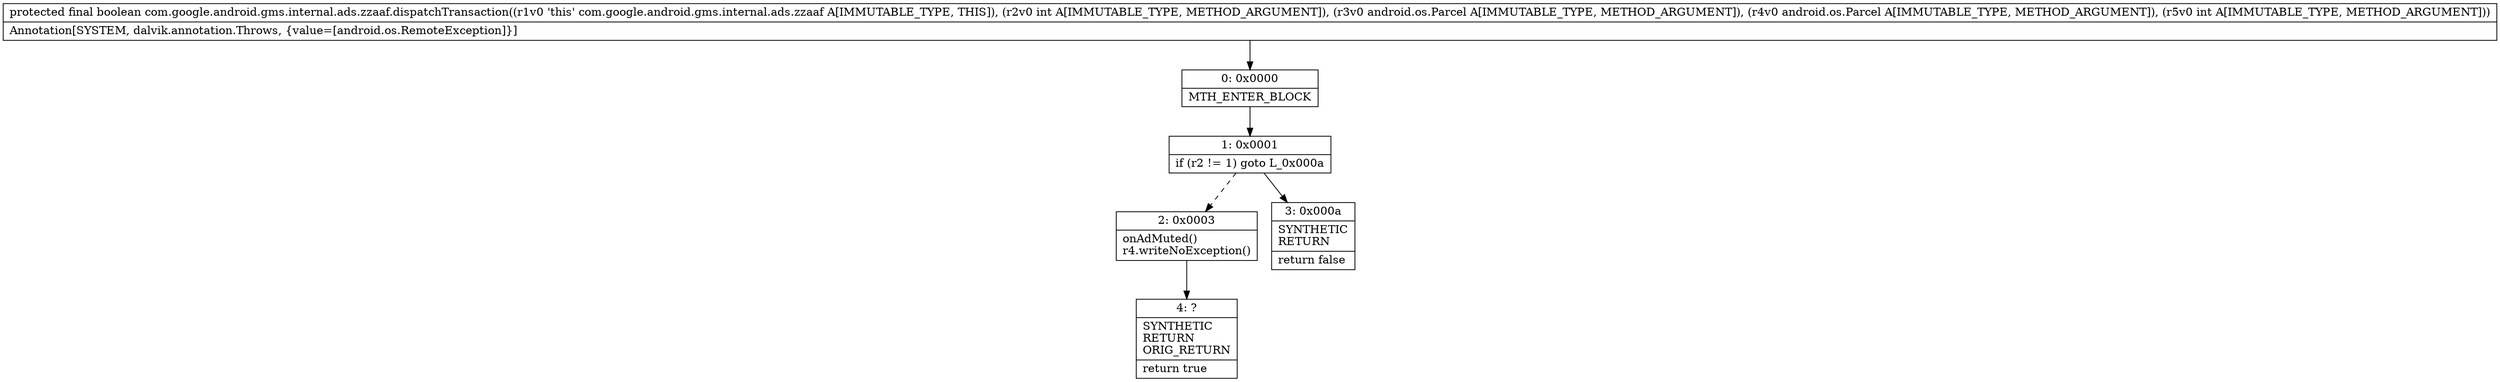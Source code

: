 digraph "CFG forcom.google.android.gms.internal.ads.zzaaf.dispatchTransaction(ILandroid\/os\/Parcel;Landroid\/os\/Parcel;I)Z" {
Node_0 [shape=record,label="{0\:\ 0x0000|MTH_ENTER_BLOCK\l}"];
Node_1 [shape=record,label="{1\:\ 0x0001|if (r2 != 1) goto L_0x000a\l}"];
Node_2 [shape=record,label="{2\:\ 0x0003|onAdMuted()\lr4.writeNoException()\l}"];
Node_3 [shape=record,label="{3\:\ 0x000a|SYNTHETIC\lRETURN\l|return false\l}"];
Node_4 [shape=record,label="{4\:\ ?|SYNTHETIC\lRETURN\lORIG_RETURN\l|return true\l}"];
MethodNode[shape=record,label="{protected final boolean com.google.android.gms.internal.ads.zzaaf.dispatchTransaction((r1v0 'this' com.google.android.gms.internal.ads.zzaaf A[IMMUTABLE_TYPE, THIS]), (r2v0 int A[IMMUTABLE_TYPE, METHOD_ARGUMENT]), (r3v0 android.os.Parcel A[IMMUTABLE_TYPE, METHOD_ARGUMENT]), (r4v0 android.os.Parcel A[IMMUTABLE_TYPE, METHOD_ARGUMENT]), (r5v0 int A[IMMUTABLE_TYPE, METHOD_ARGUMENT]))  | Annotation[SYSTEM, dalvik.annotation.Throws, \{value=[android.os.RemoteException]\}]\l}"];
MethodNode -> Node_0;
Node_0 -> Node_1;
Node_1 -> Node_2[style=dashed];
Node_1 -> Node_3;
Node_2 -> Node_4;
}

